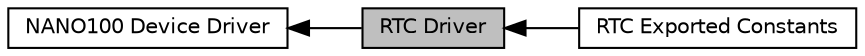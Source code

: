 digraph "RTC Driver"
{
  edge [fontname="Helvetica",fontsize="10",labelfontname="Helvetica",labelfontsize="10"];
  node [fontname="Helvetica",fontsize="10",shape=box];
  rankdir=LR;
  Node2 [label="NANO100 Device Driver",height=0.2,width=0.4,color="black", fillcolor="white", style="filled",URL="$d5/d3c/group___n_a_n_o100___device___driver.html",tooltip=" "];
  Node1 [label="RTC Driver",height=0.2,width=0.4,color="black", fillcolor="grey75", style="filled", fontcolor="black",tooltip=" "];
  Node3 [label="RTC Exported Constants",height=0.2,width=0.4,color="black", fillcolor="white", style="filled",URL="$de/dd9/group___n_a_n_o100___r_t_c___e_x_p_o_r_t_e_d___c_o_n_s_t_a_n_t_s.html",tooltip=" "];
  Node2->Node1 [shape=plaintext, dir="back", style="solid"];
  Node1->Node3 [shape=plaintext, dir="back", style="solid"];
}
